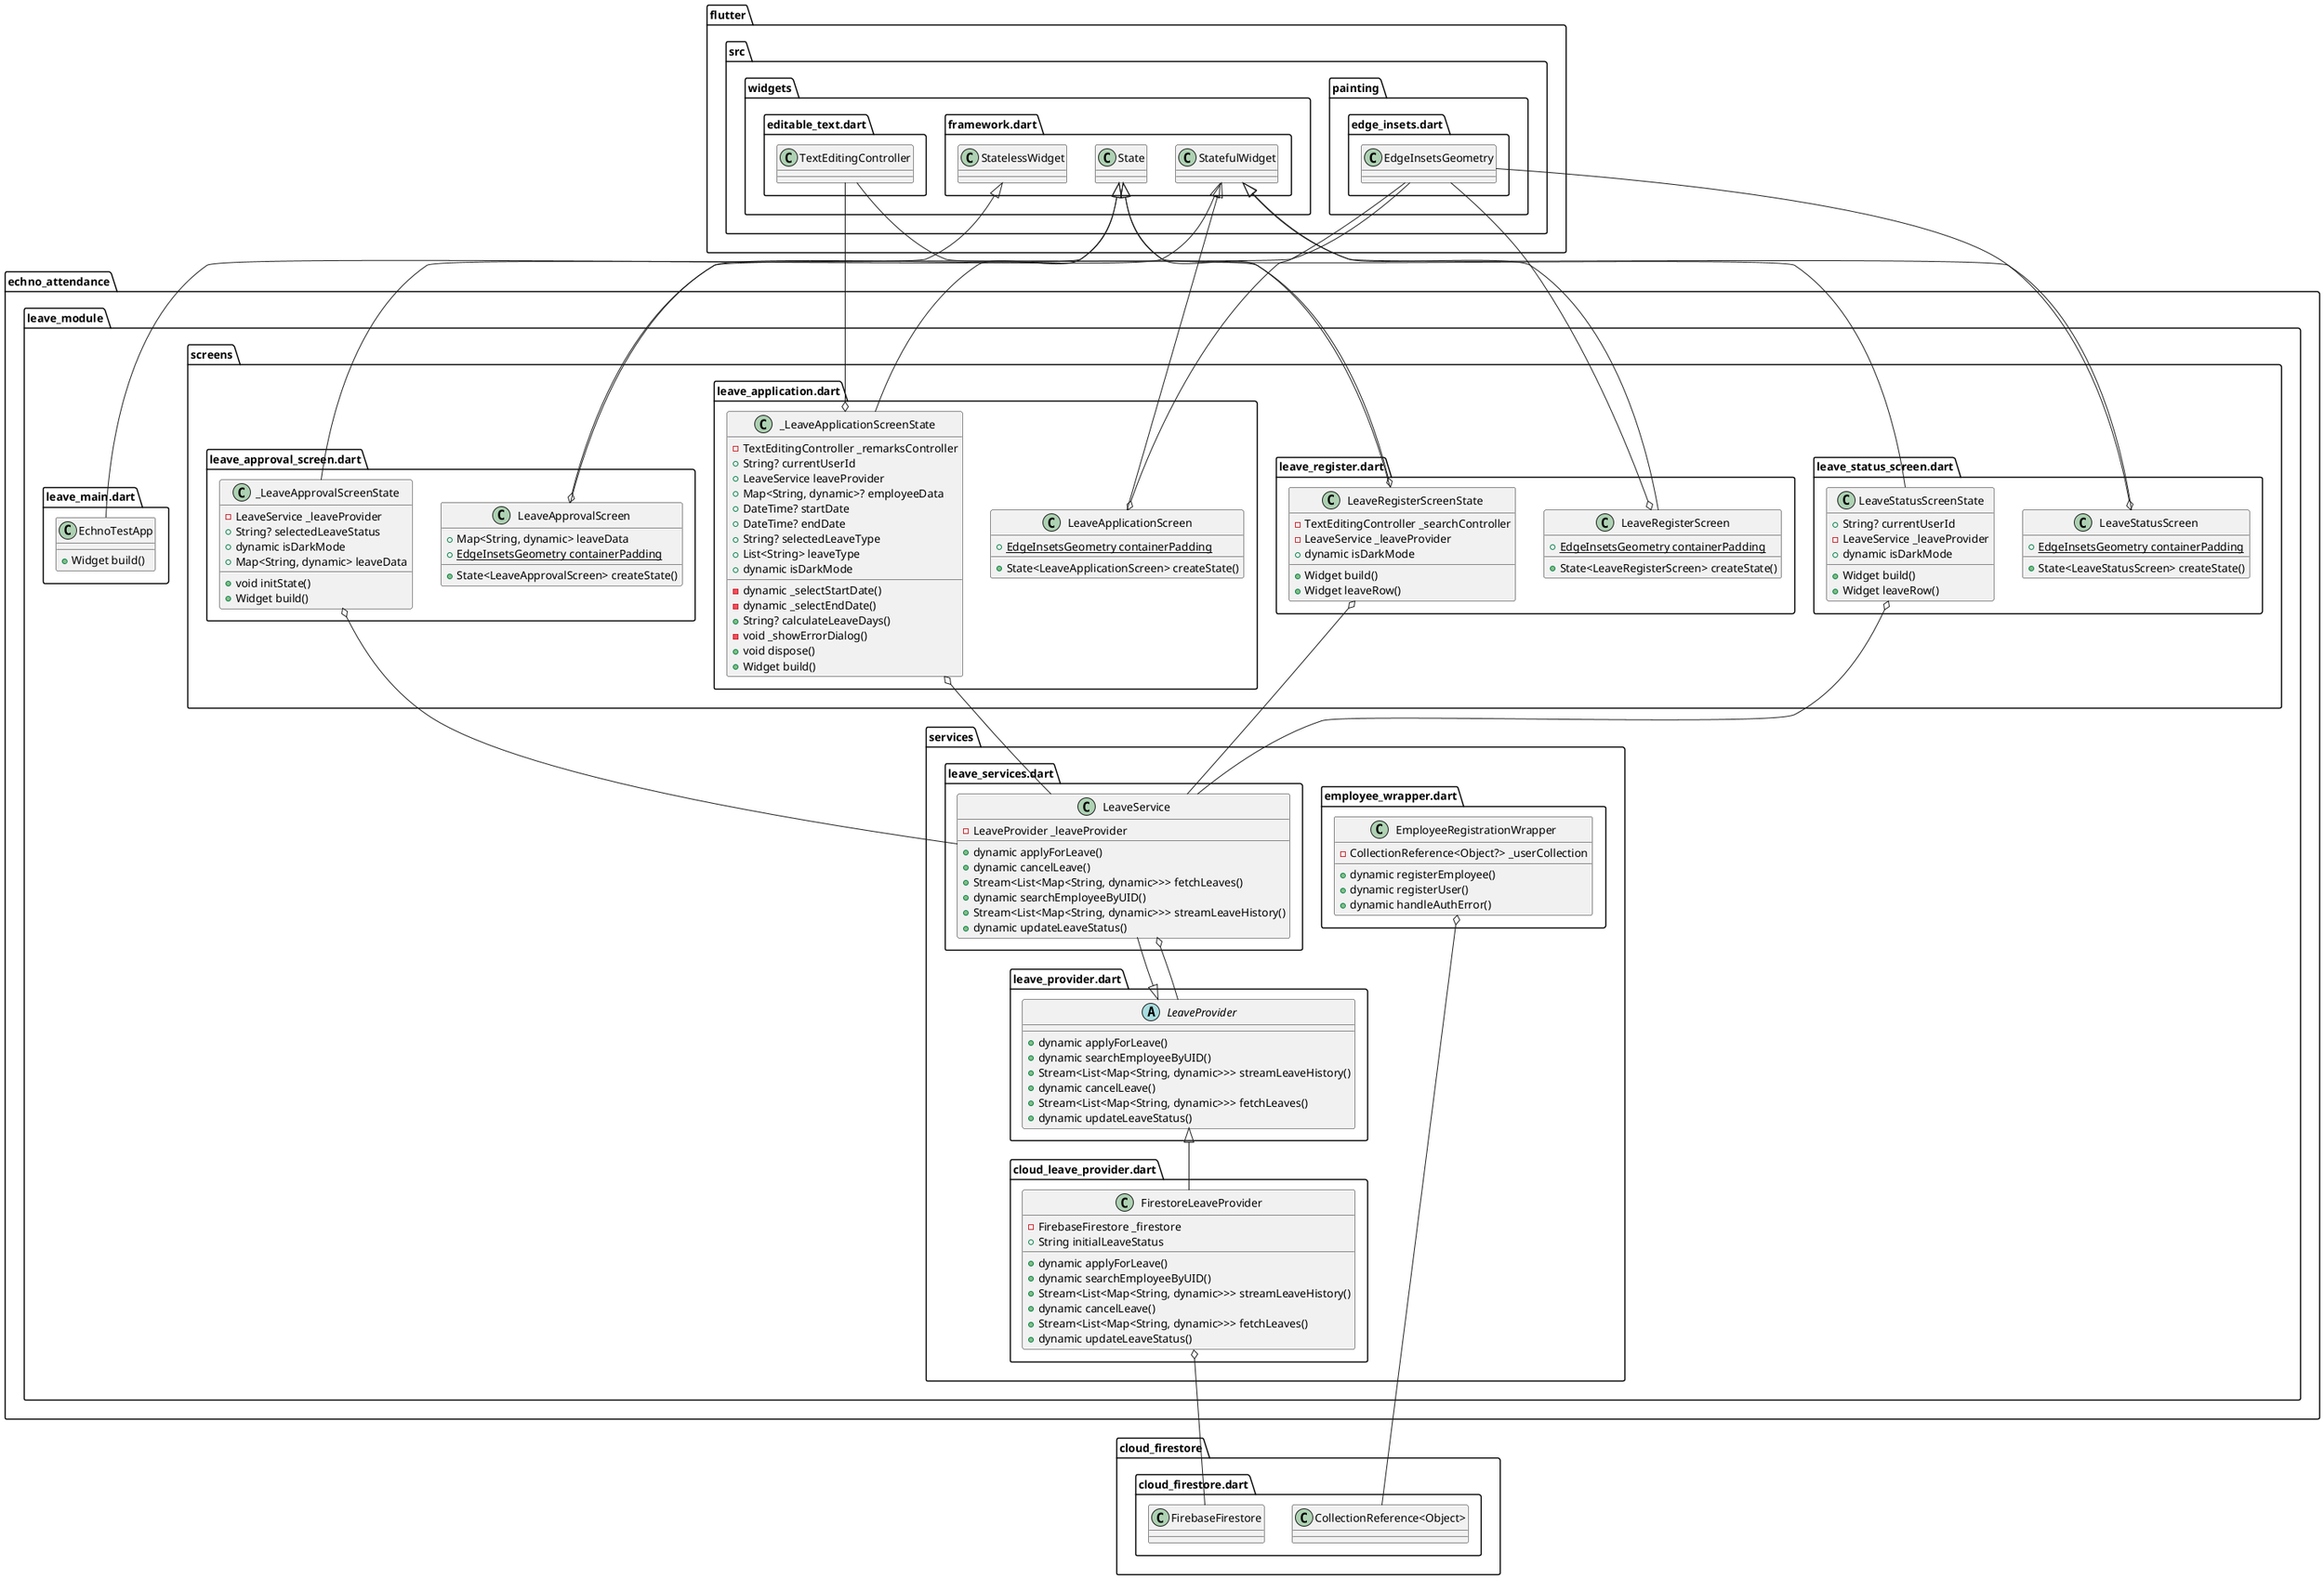 @startuml
set namespaceSeparator ::

class "echno_attendance::leave_module::screens::leave_status_screen.dart::LeaveStatusScreen" {
  {static} +EdgeInsetsGeometry containerPadding
  +State<LeaveStatusScreen> createState()
}

"echno_attendance::leave_module::screens::leave_status_screen.dart::LeaveStatusScreen" o-- "flutter::src::painting::edge_insets.dart::EdgeInsetsGeometry"
"flutter::src::widgets::framework.dart::StatefulWidget" <|-- "echno_attendance::leave_module::screens::leave_status_screen.dart::LeaveStatusScreen"

class "echno_attendance::leave_module::screens::leave_status_screen.dart::LeaveStatusScreenState" {
  +String? currentUserId
  -LeaveService _leaveProvider
  +dynamic isDarkMode
  +Widget build()
  +Widget leaveRow()
}

"echno_attendance::leave_module::screens::leave_status_screen.dart::LeaveStatusScreenState" o-- "echno_attendance::leave_module::services::leave_services.dart::LeaveService"
"flutter::src::widgets::framework.dart::State" <|-- "echno_attendance::leave_module::screens::leave_status_screen.dart::LeaveStatusScreenState"

class "echno_attendance::leave_module::screens::leave_register.dart::LeaveRegisterScreen" {
  {static} +EdgeInsetsGeometry containerPadding
  +State<LeaveRegisterScreen> createState()
}

"echno_attendance::leave_module::screens::leave_register.dart::LeaveRegisterScreen" o-- "flutter::src::painting::edge_insets.dart::EdgeInsetsGeometry"
"flutter::src::widgets::framework.dart::StatefulWidget" <|-- "echno_attendance::leave_module::screens::leave_register.dart::LeaveRegisterScreen"

class "echno_attendance::leave_module::screens::leave_register.dart::LeaveRegisterScreenState" {
  -TextEditingController _searchController
  -LeaveService _leaveProvider
  +dynamic isDarkMode
  +Widget build()
  +Widget leaveRow()
}

"echno_attendance::leave_module::screens::leave_register.dart::LeaveRegisterScreenState" o-- "flutter::src::widgets::editable_text.dart::TextEditingController"
"echno_attendance::leave_module::screens::leave_register.dart::LeaveRegisterScreenState" o-- "echno_attendance::leave_module::services::leave_services.dart::LeaveService"
"flutter::src::widgets::framework.dart::State" <|-- "echno_attendance::leave_module::screens::leave_register.dart::LeaveRegisterScreenState"

class "echno_attendance::leave_module::screens::leave_application.dart::LeaveApplicationScreen" {
  {static} +EdgeInsetsGeometry containerPadding
  +State<LeaveApplicationScreen> createState()
}

"echno_attendance::leave_module::screens::leave_application.dart::LeaveApplicationScreen" o-- "flutter::src::painting::edge_insets.dart::EdgeInsetsGeometry"
"flutter::src::widgets::framework.dart::StatefulWidget" <|-- "echno_attendance::leave_module::screens::leave_application.dart::LeaveApplicationScreen"

class "echno_attendance::leave_module::screens::leave_application.dart::_LeaveApplicationScreenState" {
  -TextEditingController _remarksController
  +String? currentUserId
  +LeaveService leaveProvider
  +Map<String, dynamic>? employeeData
  +DateTime? startDate
  +DateTime? endDate
  +String? selectedLeaveType
  +List<String> leaveType
  +dynamic isDarkMode
  -dynamic _selectStartDate()
  -dynamic _selectEndDate()
  +String? calculateLeaveDays()
  -void _showErrorDialog()
  +void dispose()
  +Widget build()
}

"echno_attendance::leave_module::screens::leave_application.dart::_LeaveApplicationScreenState" o-- "flutter::src::widgets::editable_text.dart::TextEditingController"
"echno_attendance::leave_module::screens::leave_application.dart::_LeaveApplicationScreenState" o-- "echno_attendance::leave_module::services::leave_services.dart::LeaveService"
"flutter::src::widgets::framework.dart::State" <|-- "echno_attendance::leave_module::screens::leave_application.dart::_LeaveApplicationScreenState"

class "echno_attendance::leave_module::screens::leave_approval_screen.dart::LeaveApprovalScreen" {
  +Map<String, dynamic> leaveData
  {static} +EdgeInsetsGeometry containerPadding
  +State<LeaveApprovalScreen> createState()
}

"echno_attendance::leave_module::screens::leave_approval_screen.dart::LeaveApprovalScreen" o-- "flutter::src::painting::edge_insets.dart::EdgeInsetsGeometry"
"flutter::src::widgets::framework.dart::StatefulWidget" <|-- "echno_attendance::leave_module::screens::leave_approval_screen.dart::LeaveApprovalScreen"

class "echno_attendance::leave_module::screens::leave_approval_screen.dart::_LeaveApprovalScreenState" {
  -LeaveService _leaveProvider
  +String? selectedLeaveStatus
  +dynamic isDarkMode
  +Map<String, dynamic> leaveData
  +void initState()
  +Widget build()
}

"echno_attendance::leave_module::screens::leave_approval_screen.dart::_LeaveApprovalScreenState" o-- "echno_attendance::leave_module::services::leave_services.dart::LeaveService"
"flutter::src::widgets::framework.dart::State" <|-- "echno_attendance::leave_module::screens::leave_approval_screen.dart::_LeaveApprovalScreenState"

class "echno_attendance::leave_module::services::leave_services.dart::LeaveService" {
  -LeaveProvider _leaveProvider
  +dynamic applyForLeave()
  +dynamic cancelLeave()
  +Stream<List<Map<String, dynamic>>> fetchLeaves()
  +dynamic searchEmployeeByUID()
  +Stream<List<Map<String, dynamic>>> streamLeaveHistory()
  +dynamic updateLeaveStatus()
}

"echno_attendance::leave_module::services::leave_services.dart::LeaveService" o-- "echno_attendance::leave_module::services::leave_provider.dart::LeaveProvider"
"echno_attendance::leave_module::services::leave_provider.dart::LeaveProvider" <|-- "echno_attendance::leave_module::services::leave_services.dart::LeaveService"

abstract class "echno_attendance::leave_module::services::leave_provider.dart::LeaveProvider" {
  +dynamic applyForLeave()
  +dynamic searchEmployeeByUID()
  +Stream<List<Map<String, dynamic>>> streamLeaveHistory()
  +dynamic cancelLeave()
  +Stream<List<Map<String, dynamic>>> fetchLeaves()
  +dynamic updateLeaveStatus()
}

class "echno_attendance::leave_module::services::employee_wrapper.dart::EmployeeRegistrationWrapper" {
  -CollectionReference<Object?> _userCollection
  +dynamic registerEmployee()
  +dynamic registerUser()
  +dynamic handleAuthError()
}

"echno_attendance::leave_module::services::employee_wrapper.dart::EmployeeRegistrationWrapper" o-- "cloud_firestore::cloud_firestore.dart::CollectionReference<Object>"

class "echno_attendance::leave_module::services::cloud_leave_provider.dart::FirestoreLeaveProvider" {
  -FirebaseFirestore _firestore
  +String initialLeaveStatus
  +dynamic applyForLeave()
  +dynamic searchEmployeeByUID()
  +Stream<List<Map<String, dynamic>>> streamLeaveHistory()
  +dynamic cancelLeave()
  +Stream<List<Map<String, dynamic>>> fetchLeaves()
  +dynamic updateLeaveStatus()
}

"echno_attendance::leave_module::services::cloud_leave_provider.dart::FirestoreLeaveProvider" o-- "cloud_firestore::cloud_firestore.dart::FirebaseFirestore"
"echno_attendance::leave_module::services::leave_provider.dart::LeaveProvider" <|-- "echno_attendance::leave_module::services::cloud_leave_provider.dart::FirestoreLeaveProvider"

class "echno_attendance::leave_module::leave_main.dart::EchnoTestApp" {
  +Widget build()
}

"flutter::src::widgets::framework.dart::StatelessWidget" <|-- "echno_attendance::leave_module::leave_main.dart::EchnoTestApp"


@enduml
